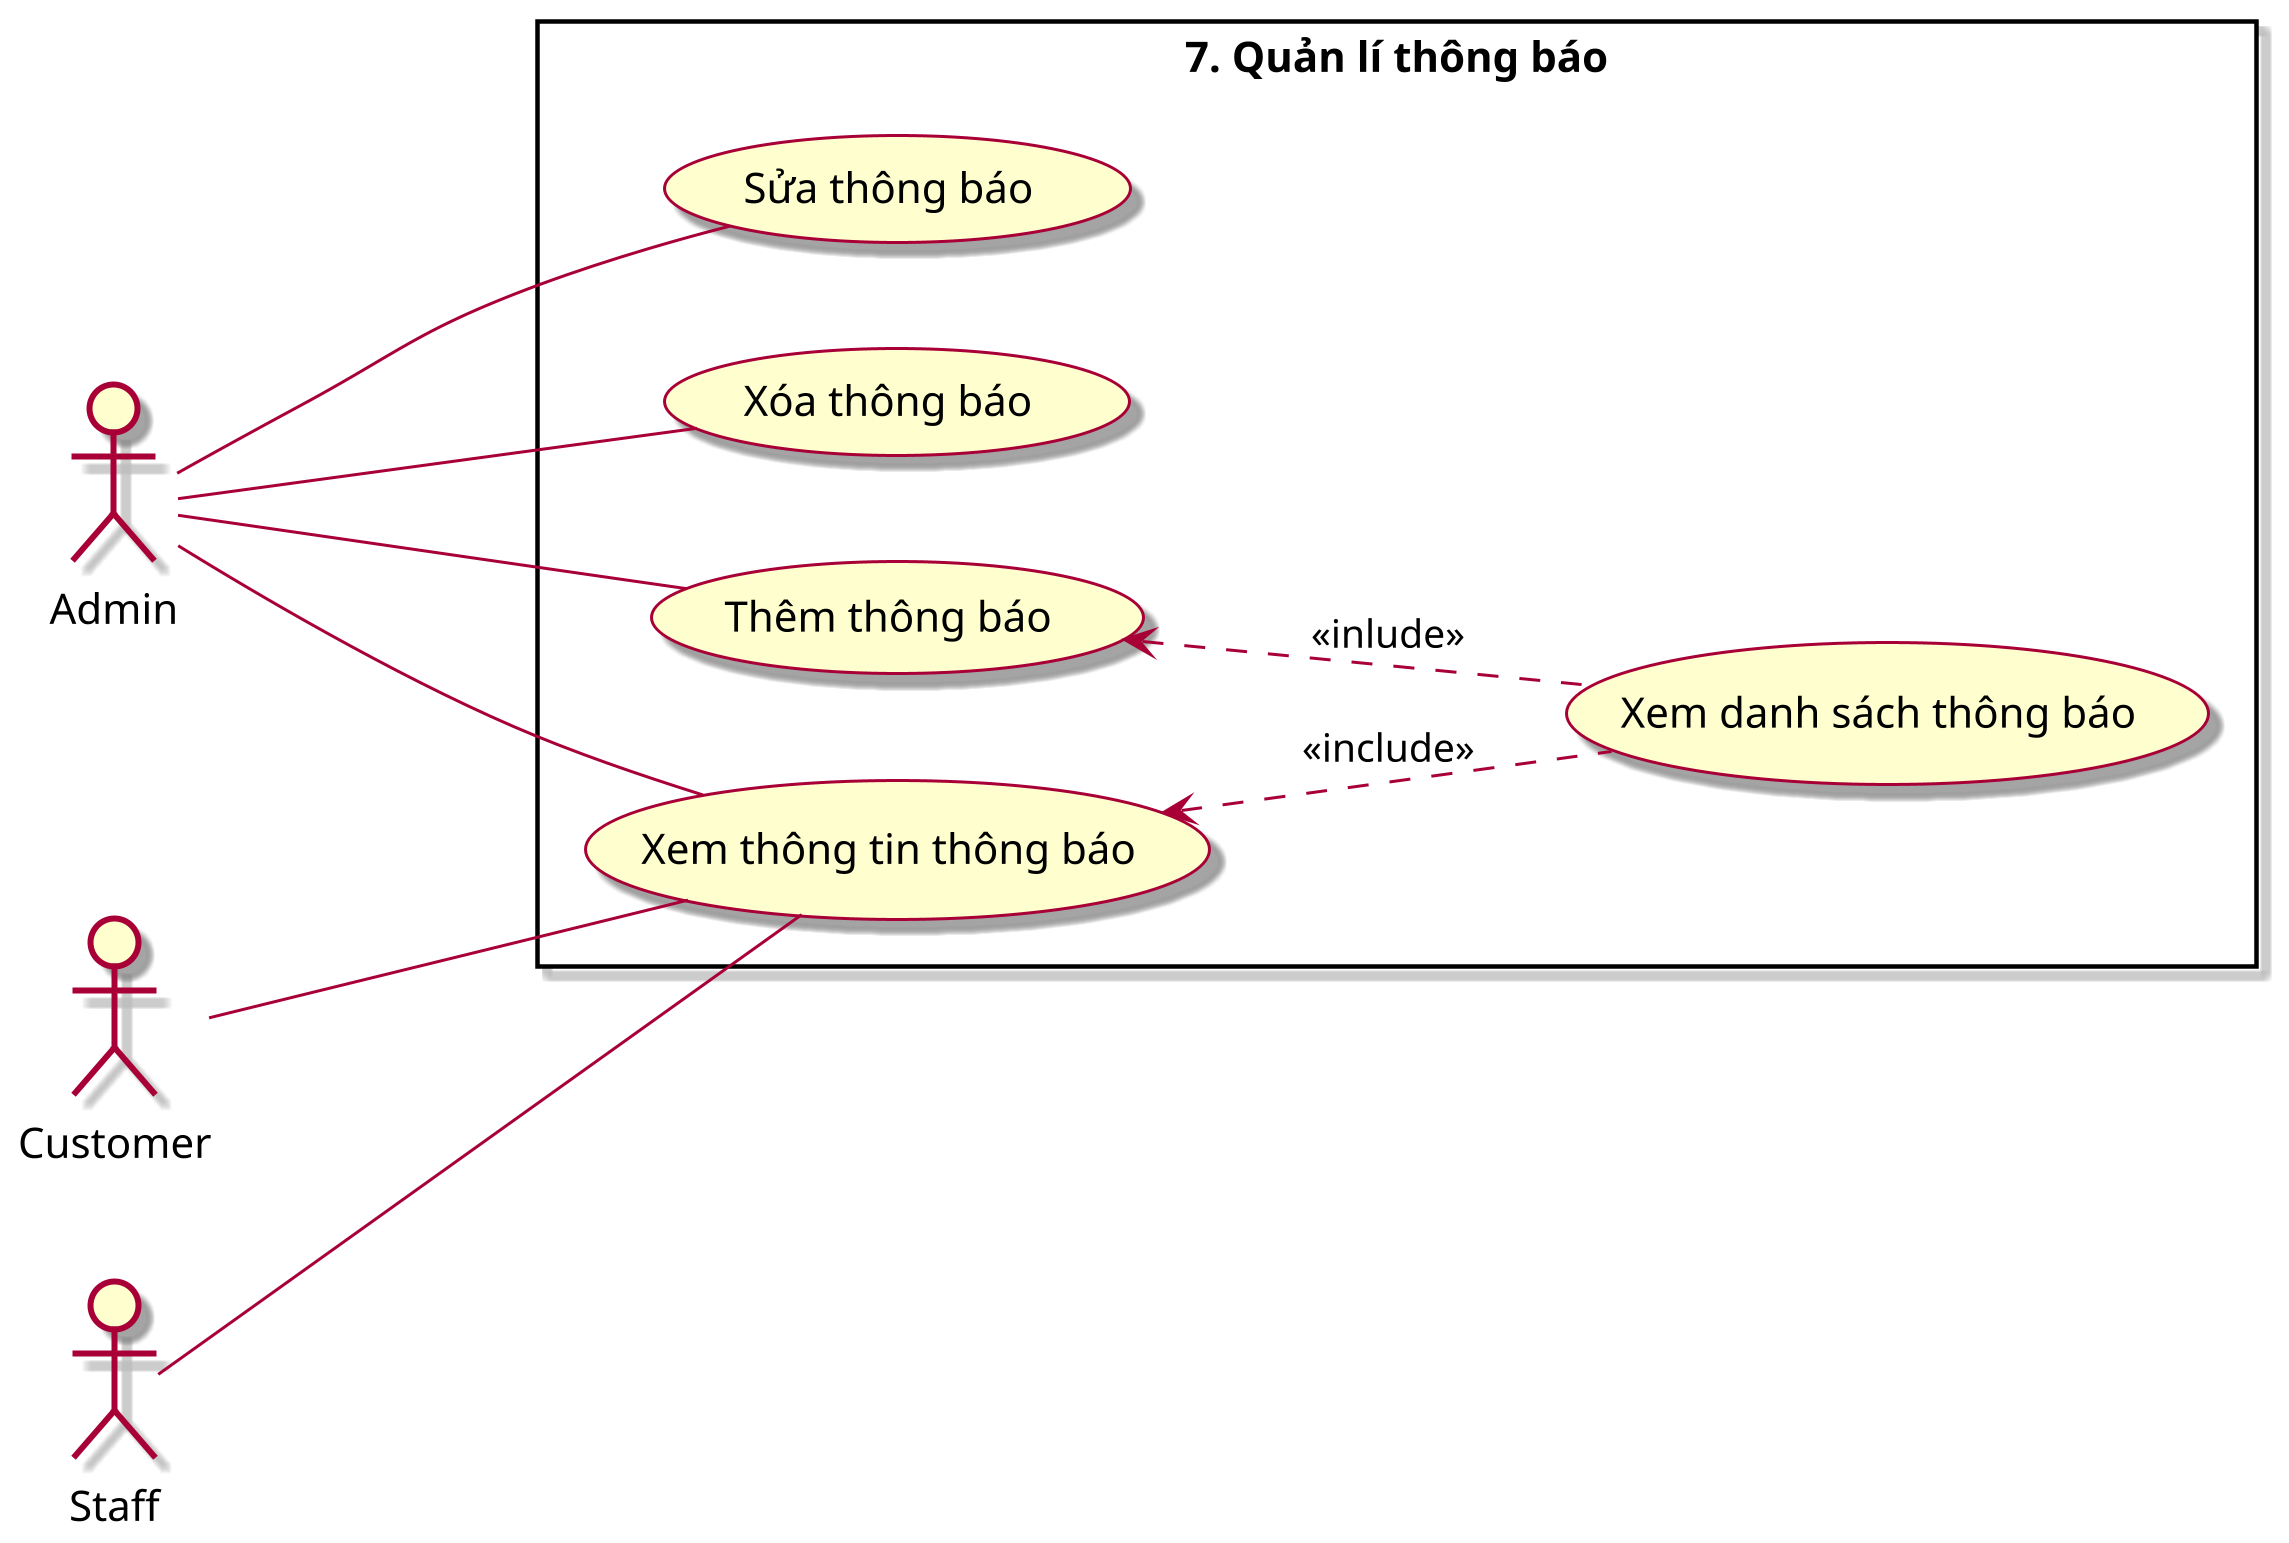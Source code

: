 @startuml ManageNotification

skin rose
scale 3

left to right direction

actor Admin as admin
actor Customer as customer
actor Staff as staff

rectangle "7. Quản lí thông báo" {
    usecase (Thêm thông báo) as ttb
    usecase (Xem danh sách thông báo) as xdstb
    usecase (Xem thông tin thông báo) as xtttb
    usecase (Sửa thông báo) as stb
    usecase (Xóa thông báo) as xtb
}

admin --- ttb
admin --- xtttb
admin --- stb
admin --- xtb

staff --- xtttb

customer --- xtttb

ttb <.. xdstb : <<inlude>>
xtttb <.. xdstb : <<include>>

@enduml
